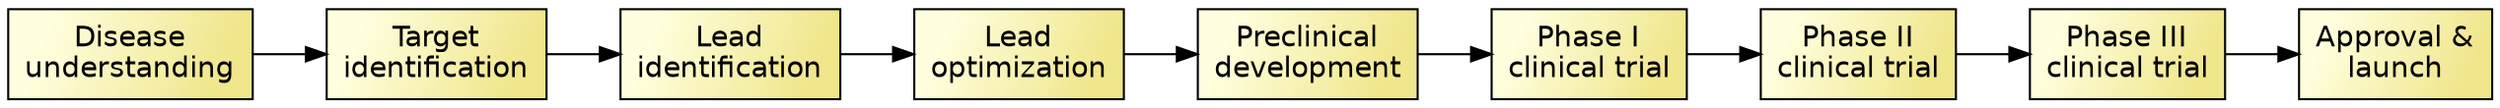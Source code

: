 digraph LinearWorkflow {

  graph [rankdir = LR]

  node [shape = record,
	style = filled,
	fixedsize=false,
	width=1,
	height=0.618,
	fontsize=14,
	fillcolor = "lightyellow:khaki",
	gradientangle=315,
	fontname="Helvetica"]
  DU[label="Disease\nunderstanding"]
  TI[label="Target\nidentification"]
  ## TV[label="Target\nValidation"]
  LI [label="Lead\nidentification"]
  LO [label="Lead\noptimization"]
  PcD [label="Preclinical\ndevelopment"]
  CT1 [label="Phase I\nclinical trial"]
  CT2 [label="Phase II\nclinical trial"]
  CT3 [label="Phase III\nclinical trial"]
  ## Sub [label="Submission"]
  Approval [label="Approval &\nlaunch"]
  ## Launch [label="Launch"]
  ## CT4 [label="Post-launch activities"]

  edge [color = black,
        arrowname = vee,
        fontname="Helvetica",
        fontsize=10]
  DU -> TI
  TI -> LI
  ## TI -> TV
  ## TV -> LI
  LI -> LO
  LO -> PcD
  PcD -> CT1
  CT1 -> CT2
  CT2 -> CT3
  ## CT3 -> Sub
  ## Sub -> Approval
  ## Approval -> Launch

  CT3 -> Approval
  ## Launch -> CT4
}
